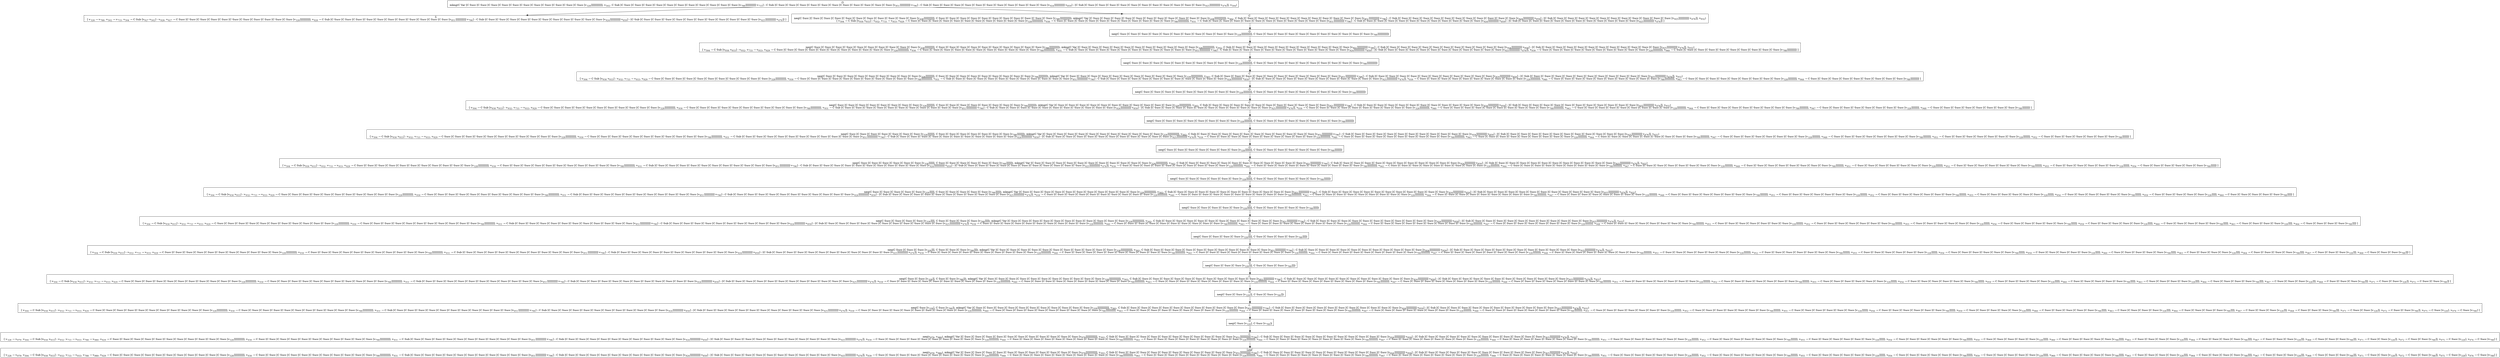 digraph {
    graph [rankdir=TB
          ,bgcolor=transparent];
    node [shape=box
         ,fillcolor=white
         ,style=filled];
    0 [label=<O <BR/> mkng(C Var [C Succ [C Succ [C Succ [C Succ [C Succ [C Succ [C Succ [C Succ [C Succ [C Succ [C Succ [v<SUB>328</SUB>]]]]]]]]]]]], v<SUB>502</SUB>, C Sub [C Succ [C Succ [C Succ [C Succ [C Succ [C Succ [C Succ [C Succ [C Succ [C Succ [C Succ [v<SUB>788</SUB>]]]]]]]]]]] v<SUB>733</SUB>] : C Sub [C Succ [C Succ [C Succ [C Succ [C Succ [C Succ [C Succ [C Succ [C Succ [C Succ [C Succ [v<SUB>851</SUB>]]]]]]]]]]] v<SUB>796</SUB>] : C Sub [C Succ [C Succ [C Succ [C Succ [C Succ [C Succ [C Succ [C Succ [C Succ [C Succ [C Succ [v<SUB>924</SUB>]]]]]]]]]]] v<SUB>859</SUB>] : [C Sub [C Succ [C Succ [C Succ [C Succ [C Succ [C Succ [C Succ [C Succ [C Succ [C Succ [C Succ [v<SUB>925</SUB>]]]]]]]]]]] v<SUB>476</SUB>]], v<SUB>504</SUB>)>];
    1 [label=<S <BR/>  [ v<SUB>328</SUB> &rarr; v<SUB>788</SUB>, v<SUB>502</SUB> &rarr; v<SUB>733</SUB>, v<SUB>504</SUB> &rarr; C Sub [v<SUB>927</SUB> v<SUB>502</SUB>] : v<SUB>928</SUB>, v<SUB>927</SUB> &rarr; C Succ [C Succ [C Succ [C Succ [C Succ [C Succ [C Succ [C Succ [C Succ [C Succ [C Succ [v<SUB>328</SUB>]]]]]]]]]]], v<SUB>928</SUB> &rarr; C Sub [C Succ [C Succ [C Succ [C Succ [C Succ [C Succ [C Succ [C Succ [C Succ [C Succ [C Succ [v<SUB>851</SUB>]]]]]]]]]]] v<SUB>796</SUB>] : C Sub [C Succ [C Succ [C Succ [C Succ [C Succ [C Succ [C Succ [C Succ [C Succ [C Succ [C Succ [v<SUB>924</SUB>]]]]]]]]]]] v<SUB>859</SUB>] : [C Sub [C Succ [C Succ [C Succ [C Succ [C Succ [C Succ [C Succ [C Succ [C Succ [C Succ [C Succ [v<SUB>925</SUB>]]]]]]]]]]] v<SUB>476</SUB>]] ] >];
    2 [label=<C <BR/> neq(C Succ [C Succ [C Succ [C Succ [C Succ [C Succ [C Succ [C Succ [C Succ [C Succ [C Succ [v<SUB>328</SUB>]]]]]]]]]]], C Succ [C Succ [C Succ [C Succ [C Succ [C Succ [C Succ [C Succ [C Succ [C Succ [C Succ [v<SUB>788</SUB>]]]]]]]]]]]), mkng(C Var [C Succ [C Succ [C Succ [C Succ [C Succ [C Succ [C Succ [C Succ [C Succ [C Succ [C Succ [v<SUB>328</SUB>]]]]]]]]]]]], v<SUB>502</SUB>, C Sub [C Succ [C Succ [C Succ [C Succ [C Succ [C Succ [C Succ [C Succ [C Succ [C Succ [C Succ [v<SUB>851</SUB>]]]]]]]]]]] v<SUB>796</SUB>] : C Sub [C Succ [C Succ [C Succ [C Succ [C Succ [C Succ [C Succ [C Succ [C Succ [C Succ [C Succ [v<SUB>924</SUB>]]]]]]]]]]] v<SUB>859</SUB>] : [C Sub [C Succ [C Succ [C Succ [C Succ [C Succ [C Succ [C Succ [C Succ [C Succ [C Succ [C Succ [v<SUB>925</SUB>]]]]]]]]]]] v<SUB>476</SUB>]], v<SUB>932</SUB>) <BR/>  [ v<SUB>504</SUB> &rarr; C Sub [v<SUB>930</SUB> v<SUB>933</SUB>] : v<SUB>932</SUB>, v<SUB>733</SUB> &rarr; v<SUB>933</SUB>, v<SUB>929</SUB> &rarr; C Succ [C Succ [C Succ [C Succ [C Succ [C Succ [C Succ [C Succ [C Succ [C Succ [C Succ [v<SUB>328</SUB>]]]]]]]]]]], v<SUB>930</SUB> &rarr; C Succ [C Succ [C Succ [C Succ [C Succ [C Succ [C Succ [C Succ [C Succ [C Succ [C Succ [v<SUB>788</SUB>]]]]]]]]]]], v<SUB>931</SUB> &rarr; C Sub [C Succ [C Succ [C Succ [C Succ [C Succ [C Succ [C Succ [C Succ [C Succ [C Succ [C Succ [v<SUB>851</SUB>]]]]]]]]]]] v<SUB>796</SUB>] : C Sub [C Succ [C Succ [C Succ [C Succ [C Succ [C Succ [C Succ [C Succ [C Succ [C Succ [C Succ [v<SUB>924</SUB>]]]]]]]]]]] v<SUB>859</SUB>] : [C Sub [C Succ [C Succ [C Succ [C Succ [C Succ [C Succ [C Succ [C Succ [C Succ [C Succ [C Succ [v<SUB>925</SUB>]]]]]]]]]]] v<SUB>476</SUB>]] ] >];
    3 [label=<O <BR/> neq(C Succ [C Succ [C Succ [C Succ [C Succ [C Succ [C Succ [C Succ [C Succ [C Succ [C Succ [v<SUB>328</SUB>]]]]]]]]]]], C Succ [C Succ [C Succ [C Succ [C Succ [C Succ [C Succ [C Succ [C Succ [C Succ [C Succ [v<SUB>788</SUB>]]]]]]]]]]])>];
    4 [label=<C <BR/> neq(C Succ [C Succ [C Succ [C Succ [C Succ [C Succ [C Succ [C Succ [C Succ [C Succ [v<SUB>328</SUB>]]]]]]]]]], C Succ [C Succ [C Succ [C Succ [C Succ [C Succ [C Succ [C Succ [C Succ [C Succ [v<SUB>788</SUB>]]]]]]]]]]), mkng(C Var [C Succ [C Succ [C Succ [C Succ [C Succ [C Succ [C Succ [C Succ [C Succ [C Succ [C Succ [v<SUB>328</SUB>]]]]]]]]]]]], v<SUB>502</SUB>, C Sub [C Succ [C Succ [C Succ [C Succ [C Succ [C Succ [C Succ [C Succ [C Succ [C Succ [C Succ [v<SUB>851</SUB>]]]]]]]]]]] v<SUB>796</SUB>] : C Sub [C Succ [C Succ [C Succ [C Succ [C Succ [C Succ [C Succ [C Succ [C Succ [C Succ [C Succ [v<SUB>924</SUB>]]]]]]]]]]] v<SUB>859</SUB>] : [C Sub [C Succ [C Succ [C Succ [C Succ [C Succ [C Succ [C Succ [C Succ [C Succ [C Succ [C Succ [v<SUB>925</SUB>]]]]]]]]]]] v<SUB>476</SUB>]], v<SUB>932</SUB>) <BR/>  [ v<SUB>504</SUB> &rarr; C Sub [v<SUB>930</SUB> v<SUB>933</SUB>] : v<SUB>932</SUB>, v<SUB>733</SUB> &rarr; v<SUB>933</SUB>, v<SUB>929</SUB> &rarr; C Succ [C Succ [C Succ [C Succ [C Succ [C Succ [C Succ [C Succ [C Succ [C Succ [C Succ [v<SUB>328</SUB>]]]]]]]]]]], v<SUB>930</SUB> &rarr; C Succ [C Succ [C Succ [C Succ [C Succ [C Succ [C Succ [C Succ [C Succ [C Succ [C Succ [v<SUB>788</SUB>]]]]]]]]]]], v<SUB>931</SUB> &rarr; C Sub [C Succ [C Succ [C Succ [C Succ [C Succ [C Succ [C Succ [C Succ [C Succ [C Succ [C Succ [v<SUB>851</SUB>]]]]]]]]]]] v<SUB>796</SUB>] : C Sub [C Succ [C Succ [C Succ [C Succ [C Succ [C Succ [C Succ [C Succ [C Succ [C Succ [C Succ [v<SUB>924</SUB>]]]]]]]]]]] v<SUB>859</SUB>] : [C Sub [C Succ [C Succ [C Succ [C Succ [C Succ [C Succ [C Succ [C Succ [C Succ [C Succ [C Succ [v<SUB>925</SUB>]]]]]]]]]]] v<SUB>476</SUB>]], v<SUB>939</SUB> &rarr; C Succ [C Succ [C Succ [C Succ [C Succ [C Succ [C Succ [C Succ [C Succ [C Succ [v<SUB>328</SUB>]]]]]]]]]], v<SUB>940</SUB> &rarr; C Succ [C Succ [C Succ [C Succ [C Succ [C Succ [C Succ [C Succ [C Succ [C Succ [v<SUB>788</SUB>]]]]]]]]]] ] >];
    5 [label=<O <BR/> neq(C Succ [C Succ [C Succ [C Succ [C Succ [C Succ [C Succ [C Succ [C Succ [C Succ [v<SUB>328</SUB>]]]]]]]]]], C Succ [C Succ [C Succ [C Succ [C Succ [C Succ [C Succ [C Succ [C Succ [C Succ [v<SUB>788</SUB>]]]]]]]]]])>];
    6 [label=<C <BR/> neq(C Succ [C Succ [C Succ [C Succ [C Succ [C Succ [C Succ [C Succ [C Succ [v<SUB>328</SUB>]]]]]]]]], C Succ [C Succ [C Succ [C Succ [C Succ [C Succ [C Succ [C Succ [C Succ [v<SUB>788</SUB>]]]]]]]]]), mkng(C Var [C Succ [C Succ [C Succ [C Succ [C Succ [C Succ [C Succ [C Succ [C Succ [C Succ [C Succ [v<SUB>328</SUB>]]]]]]]]]]]], v<SUB>502</SUB>, C Sub [C Succ [C Succ [C Succ [C Succ [C Succ [C Succ [C Succ [C Succ [C Succ [C Succ [C Succ [v<SUB>851</SUB>]]]]]]]]]]] v<SUB>796</SUB>] : C Sub [C Succ [C Succ [C Succ [C Succ [C Succ [C Succ [C Succ [C Succ [C Succ [C Succ [C Succ [v<SUB>924</SUB>]]]]]]]]]]] v<SUB>859</SUB>] : [C Sub [C Succ [C Succ [C Succ [C Succ [C Succ [C Succ [C Succ [C Succ [C Succ [C Succ [C Succ [v<SUB>925</SUB>]]]]]]]]]]] v<SUB>476</SUB>]], v<SUB>932</SUB>) <BR/>  [ v<SUB>504</SUB> &rarr; C Sub [v<SUB>930</SUB> v<SUB>933</SUB>] : v<SUB>932</SUB>, v<SUB>733</SUB> &rarr; v<SUB>933</SUB>, v<SUB>929</SUB> &rarr; C Succ [C Succ [C Succ [C Succ [C Succ [C Succ [C Succ [C Succ [C Succ [C Succ [C Succ [v<SUB>328</SUB>]]]]]]]]]]], v<SUB>930</SUB> &rarr; C Succ [C Succ [C Succ [C Succ [C Succ [C Succ [C Succ [C Succ [C Succ [C Succ [C Succ [v<SUB>788</SUB>]]]]]]]]]]], v<SUB>931</SUB> &rarr; C Sub [C Succ [C Succ [C Succ [C Succ [C Succ [C Succ [C Succ [C Succ [C Succ [C Succ [C Succ [v<SUB>851</SUB>]]]]]]]]]]] v<SUB>796</SUB>] : C Sub [C Succ [C Succ [C Succ [C Succ [C Succ [C Succ [C Succ [C Succ [C Succ [C Succ [C Succ [v<SUB>924</SUB>]]]]]]]]]]] v<SUB>859</SUB>] : [C Sub [C Succ [C Succ [C Succ [C Succ [C Succ [C Succ [C Succ [C Succ [C Succ [C Succ [C Succ [v<SUB>925</SUB>]]]]]]]]]]] v<SUB>476</SUB>]], v<SUB>939</SUB> &rarr; C Succ [C Succ [C Succ [C Succ [C Succ [C Succ [C Succ [C Succ [C Succ [C Succ [v<SUB>328</SUB>]]]]]]]]]], v<SUB>940</SUB> &rarr; C Succ [C Succ [C Succ [C Succ [C Succ [C Succ [C Succ [C Succ [C Succ [C Succ [v<SUB>788</SUB>]]]]]]]]]], v<SUB>943</SUB> &rarr; C Succ [C Succ [C Succ [C Succ [C Succ [C Succ [C Succ [C Succ [C Succ [v<SUB>328</SUB>]]]]]]]]], v<SUB>944</SUB> &rarr; C Succ [C Succ [C Succ [C Succ [C Succ [C Succ [C Succ [C Succ [C Succ [v<SUB>788</SUB>]]]]]]]]] ] >];
    7 [label=<O <BR/> neq(C Succ [C Succ [C Succ [C Succ [C Succ [C Succ [C Succ [C Succ [C Succ [v<SUB>328</SUB>]]]]]]]]], C Succ [C Succ [C Succ [C Succ [C Succ [C Succ [C Succ [C Succ [C Succ [v<SUB>788</SUB>]]]]]]]]])>];
    8 [label=<C <BR/> neq(C Succ [C Succ [C Succ [C Succ [C Succ [C Succ [C Succ [C Succ [v<SUB>328</SUB>]]]]]]]], C Succ [C Succ [C Succ [C Succ [C Succ [C Succ [C Succ [C Succ [v<SUB>788</SUB>]]]]]]]]), mkng(C Var [C Succ [C Succ [C Succ [C Succ [C Succ [C Succ [C Succ [C Succ [C Succ [C Succ [C Succ [v<SUB>328</SUB>]]]]]]]]]]]], v<SUB>502</SUB>, C Sub [C Succ [C Succ [C Succ [C Succ [C Succ [C Succ [C Succ [C Succ [C Succ [C Succ [C Succ [v<SUB>851</SUB>]]]]]]]]]]] v<SUB>796</SUB>] : C Sub [C Succ [C Succ [C Succ [C Succ [C Succ [C Succ [C Succ [C Succ [C Succ [C Succ [C Succ [v<SUB>924</SUB>]]]]]]]]]]] v<SUB>859</SUB>] : [C Sub [C Succ [C Succ [C Succ [C Succ [C Succ [C Succ [C Succ [C Succ [C Succ [C Succ [C Succ [v<SUB>925</SUB>]]]]]]]]]]] v<SUB>476</SUB>]], v<SUB>932</SUB>) <BR/>  [ v<SUB>504</SUB> &rarr; C Sub [v<SUB>930</SUB> v<SUB>933</SUB>] : v<SUB>932</SUB>, v<SUB>733</SUB> &rarr; v<SUB>933</SUB>, v<SUB>929</SUB> &rarr; C Succ [C Succ [C Succ [C Succ [C Succ [C Succ [C Succ [C Succ [C Succ [C Succ [C Succ [v<SUB>328</SUB>]]]]]]]]]]], v<SUB>930</SUB> &rarr; C Succ [C Succ [C Succ [C Succ [C Succ [C Succ [C Succ [C Succ [C Succ [C Succ [C Succ [v<SUB>788</SUB>]]]]]]]]]]], v<SUB>931</SUB> &rarr; C Sub [C Succ [C Succ [C Succ [C Succ [C Succ [C Succ [C Succ [C Succ [C Succ [C Succ [C Succ [v<SUB>851</SUB>]]]]]]]]]]] v<SUB>796</SUB>] : C Sub [C Succ [C Succ [C Succ [C Succ [C Succ [C Succ [C Succ [C Succ [C Succ [C Succ [C Succ [v<SUB>924</SUB>]]]]]]]]]]] v<SUB>859</SUB>] : [C Sub [C Succ [C Succ [C Succ [C Succ [C Succ [C Succ [C Succ [C Succ [C Succ [C Succ [C Succ [v<SUB>925</SUB>]]]]]]]]]]] v<SUB>476</SUB>]], v<SUB>939</SUB> &rarr; C Succ [C Succ [C Succ [C Succ [C Succ [C Succ [C Succ [C Succ [C Succ [C Succ [v<SUB>328</SUB>]]]]]]]]]], v<SUB>940</SUB> &rarr; C Succ [C Succ [C Succ [C Succ [C Succ [C Succ [C Succ [C Succ [C Succ [C Succ [v<SUB>788</SUB>]]]]]]]]]], v<SUB>943</SUB> &rarr; C Succ [C Succ [C Succ [C Succ [C Succ [C Succ [C Succ [C Succ [C Succ [v<SUB>328</SUB>]]]]]]]]], v<SUB>944</SUB> &rarr; C Succ [C Succ [C Succ [C Succ [C Succ [C Succ [C Succ [C Succ [C Succ [v<SUB>788</SUB>]]]]]]]]], v<SUB>947</SUB> &rarr; C Succ [C Succ [C Succ [C Succ [C Succ [C Succ [C Succ [C Succ [v<SUB>328</SUB>]]]]]]]], v<SUB>948</SUB> &rarr; C Succ [C Succ [C Succ [C Succ [C Succ [C Succ [C Succ [C Succ [v<SUB>788</SUB>]]]]]]]] ] >];
    9 [label=<O <BR/> neq(C Succ [C Succ [C Succ [C Succ [C Succ [C Succ [C Succ [C Succ [v<SUB>328</SUB>]]]]]]]], C Succ [C Succ [C Succ [C Succ [C Succ [C Succ [C Succ [C Succ [v<SUB>788</SUB>]]]]]]]])>];
    10 [label=<C <BR/> neq(C Succ [C Succ [C Succ [C Succ [C Succ [C Succ [C Succ [v<SUB>328</SUB>]]]]]]], C Succ [C Succ [C Succ [C Succ [C Succ [C Succ [C Succ [v<SUB>788</SUB>]]]]]]]), mkng(C Var [C Succ [C Succ [C Succ [C Succ [C Succ [C Succ [C Succ [C Succ [C Succ [C Succ [C Succ [v<SUB>328</SUB>]]]]]]]]]]]], v<SUB>502</SUB>, C Sub [C Succ [C Succ [C Succ [C Succ [C Succ [C Succ [C Succ [C Succ [C Succ [C Succ [C Succ [v<SUB>851</SUB>]]]]]]]]]]] v<SUB>796</SUB>] : C Sub [C Succ [C Succ [C Succ [C Succ [C Succ [C Succ [C Succ [C Succ [C Succ [C Succ [C Succ [v<SUB>924</SUB>]]]]]]]]]]] v<SUB>859</SUB>] : [C Sub [C Succ [C Succ [C Succ [C Succ [C Succ [C Succ [C Succ [C Succ [C Succ [C Succ [C Succ [v<SUB>925</SUB>]]]]]]]]]]] v<SUB>476</SUB>]], v<SUB>932</SUB>) <BR/>  [ v<SUB>504</SUB> &rarr; C Sub [v<SUB>930</SUB> v<SUB>933</SUB>] : v<SUB>932</SUB>, v<SUB>733</SUB> &rarr; v<SUB>933</SUB>, v<SUB>929</SUB> &rarr; C Succ [C Succ [C Succ [C Succ [C Succ [C Succ [C Succ [C Succ [C Succ [C Succ [C Succ [v<SUB>328</SUB>]]]]]]]]]]], v<SUB>930</SUB> &rarr; C Succ [C Succ [C Succ [C Succ [C Succ [C Succ [C Succ [C Succ [C Succ [C Succ [C Succ [v<SUB>788</SUB>]]]]]]]]]]], v<SUB>931</SUB> &rarr; C Sub [C Succ [C Succ [C Succ [C Succ [C Succ [C Succ [C Succ [C Succ [C Succ [C Succ [C Succ [v<SUB>851</SUB>]]]]]]]]]]] v<SUB>796</SUB>] : C Sub [C Succ [C Succ [C Succ [C Succ [C Succ [C Succ [C Succ [C Succ [C Succ [C Succ [C Succ [v<SUB>924</SUB>]]]]]]]]]]] v<SUB>859</SUB>] : [C Sub [C Succ [C Succ [C Succ [C Succ [C Succ [C Succ [C Succ [C Succ [C Succ [C Succ [C Succ [v<SUB>925</SUB>]]]]]]]]]]] v<SUB>476</SUB>]], v<SUB>939</SUB> &rarr; C Succ [C Succ [C Succ [C Succ [C Succ [C Succ [C Succ [C Succ [C Succ [C Succ [v<SUB>328</SUB>]]]]]]]]]], v<SUB>940</SUB> &rarr; C Succ [C Succ [C Succ [C Succ [C Succ [C Succ [C Succ [C Succ [C Succ [C Succ [v<SUB>788</SUB>]]]]]]]]]], v<SUB>943</SUB> &rarr; C Succ [C Succ [C Succ [C Succ [C Succ [C Succ [C Succ [C Succ [C Succ [v<SUB>328</SUB>]]]]]]]]], v<SUB>944</SUB> &rarr; C Succ [C Succ [C Succ [C Succ [C Succ [C Succ [C Succ [C Succ [C Succ [v<SUB>788</SUB>]]]]]]]]], v<SUB>947</SUB> &rarr; C Succ [C Succ [C Succ [C Succ [C Succ [C Succ [C Succ [C Succ [v<SUB>328</SUB>]]]]]]]], v<SUB>948</SUB> &rarr; C Succ [C Succ [C Succ [C Succ [C Succ [C Succ [C Succ [C Succ [v<SUB>788</SUB>]]]]]]]], v<SUB>951</SUB> &rarr; C Succ [C Succ [C Succ [C Succ [C Succ [C Succ [C Succ [v<SUB>328</SUB>]]]]]]], v<SUB>952</SUB> &rarr; C Succ [C Succ [C Succ [C Succ [C Succ [C Succ [C Succ [v<SUB>788</SUB>]]]]]]] ] >];
    11 [label=<O <BR/> neq(C Succ [C Succ [C Succ [C Succ [C Succ [C Succ [C Succ [v<SUB>328</SUB>]]]]]]], C Succ [C Succ [C Succ [C Succ [C Succ [C Succ [C Succ [v<SUB>788</SUB>]]]]]]])>];
    12 [label=<C <BR/> neq(C Succ [C Succ [C Succ [C Succ [C Succ [C Succ [v<SUB>328</SUB>]]]]]], C Succ [C Succ [C Succ [C Succ [C Succ [C Succ [v<SUB>788</SUB>]]]]]]), mkng(C Var [C Succ [C Succ [C Succ [C Succ [C Succ [C Succ [C Succ [C Succ [C Succ [C Succ [C Succ [v<SUB>328</SUB>]]]]]]]]]]]], v<SUB>502</SUB>, C Sub [C Succ [C Succ [C Succ [C Succ [C Succ [C Succ [C Succ [C Succ [C Succ [C Succ [C Succ [v<SUB>851</SUB>]]]]]]]]]]] v<SUB>796</SUB>] : C Sub [C Succ [C Succ [C Succ [C Succ [C Succ [C Succ [C Succ [C Succ [C Succ [C Succ [C Succ [v<SUB>924</SUB>]]]]]]]]]]] v<SUB>859</SUB>] : [C Sub [C Succ [C Succ [C Succ [C Succ [C Succ [C Succ [C Succ [C Succ [C Succ [C Succ [C Succ [v<SUB>925</SUB>]]]]]]]]]]] v<SUB>476</SUB>]], v<SUB>932</SUB>) <BR/>  [ v<SUB>504</SUB> &rarr; C Sub [v<SUB>930</SUB> v<SUB>933</SUB>] : v<SUB>932</SUB>, v<SUB>733</SUB> &rarr; v<SUB>933</SUB>, v<SUB>929</SUB> &rarr; C Succ [C Succ [C Succ [C Succ [C Succ [C Succ [C Succ [C Succ [C Succ [C Succ [C Succ [v<SUB>328</SUB>]]]]]]]]]]], v<SUB>930</SUB> &rarr; C Succ [C Succ [C Succ [C Succ [C Succ [C Succ [C Succ [C Succ [C Succ [C Succ [C Succ [v<SUB>788</SUB>]]]]]]]]]]], v<SUB>931</SUB> &rarr; C Sub [C Succ [C Succ [C Succ [C Succ [C Succ [C Succ [C Succ [C Succ [C Succ [C Succ [C Succ [v<SUB>851</SUB>]]]]]]]]]]] v<SUB>796</SUB>] : C Sub [C Succ [C Succ [C Succ [C Succ [C Succ [C Succ [C Succ [C Succ [C Succ [C Succ [C Succ [v<SUB>924</SUB>]]]]]]]]]]] v<SUB>859</SUB>] : [C Sub [C Succ [C Succ [C Succ [C Succ [C Succ [C Succ [C Succ [C Succ [C Succ [C Succ [C Succ [v<SUB>925</SUB>]]]]]]]]]]] v<SUB>476</SUB>]], v<SUB>939</SUB> &rarr; C Succ [C Succ [C Succ [C Succ [C Succ [C Succ [C Succ [C Succ [C Succ [C Succ [v<SUB>328</SUB>]]]]]]]]]], v<SUB>940</SUB> &rarr; C Succ [C Succ [C Succ [C Succ [C Succ [C Succ [C Succ [C Succ [C Succ [C Succ [v<SUB>788</SUB>]]]]]]]]]], v<SUB>943</SUB> &rarr; C Succ [C Succ [C Succ [C Succ [C Succ [C Succ [C Succ [C Succ [C Succ [v<SUB>328</SUB>]]]]]]]]], v<SUB>944</SUB> &rarr; C Succ [C Succ [C Succ [C Succ [C Succ [C Succ [C Succ [C Succ [C Succ [v<SUB>788</SUB>]]]]]]]]], v<SUB>947</SUB> &rarr; C Succ [C Succ [C Succ [C Succ [C Succ [C Succ [C Succ [C Succ [v<SUB>328</SUB>]]]]]]]], v<SUB>948</SUB> &rarr; C Succ [C Succ [C Succ [C Succ [C Succ [C Succ [C Succ [C Succ [v<SUB>788</SUB>]]]]]]]], v<SUB>951</SUB> &rarr; C Succ [C Succ [C Succ [C Succ [C Succ [C Succ [C Succ [v<SUB>328</SUB>]]]]]]], v<SUB>952</SUB> &rarr; C Succ [C Succ [C Succ [C Succ [C Succ [C Succ [C Succ [v<SUB>788</SUB>]]]]]]], v<SUB>955</SUB> &rarr; C Succ [C Succ [C Succ [C Succ [C Succ [C Succ [v<SUB>328</SUB>]]]]]], v<SUB>956</SUB> &rarr; C Succ [C Succ [C Succ [C Succ [C Succ [C Succ [v<SUB>788</SUB>]]]]]] ] >];
    13 [label=<O <BR/> neq(C Succ [C Succ [C Succ [C Succ [C Succ [C Succ [v<SUB>328</SUB>]]]]]], C Succ [C Succ [C Succ [C Succ [C Succ [C Succ [v<SUB>788</SUB>]]]]]])>];
    14 [label=<C <BR/> neq(C Succ [C Succ [C Succ [C Succ [C Succ [v<SUB>328</SUB>]]]]], C Succ [C Succ [C Succ [C Succ [C Succ [v<SUB>788</SUB>]]]]]), mkng(C Var [C Succ [C Succ [C Succ [C Succ [C Succ [C Succ [C Succ [C Succ [C Succ [C Succ [C Succ [v<SUB>328</SUB>]]]]]]]]]]]], v<SUB>502</SUB>, C Sub [C Succ [C Succ [C Succ [C Succ [C Succ [C Succ [C Succ [C Succ [C Succ [C Succ [C Succ [v<SUB>851</SUB>]]]]]]]]]]] v<SUB>796</SUB>] : C Sub [C Succ [C Succ [C Succ [C Succ [C Succ [C Succ [C Succ [C Succ [C Succ [C Succ [C Succ [v<SUB>924</SUB>]]]]]]]]]]] v<SUB>859</SUB>] : [C Sub [C Succ [C Succ [C Succ [C Succ [C Succ [C Succ [C Succ [C Succ [C Succ [C Succ [C Succ [v<SUB>925</SUB>]]]]]]]]]]] v<SUB>476</SUB>]], v<SUB>932</SUB>) <BR/>  [ v<SUB>504</SUB> &rarr; C Sub [v<SUB>930</SUB> v<SUB>933</SUB>] : v<SUB>932</SUB>, v<SUB>733</SUB> &rarr; v<SUB>933</SUB>, v<SUB>929</SUB> &rarr; C Succ [C Succ [C Succ [C Succ [C Succ [C Succ [C Succ [C Succ [C Succ [C Succ [C Succ [v<SUB>328</SUB>]]]]]]]]]]], v<SUB>930</SUB> &rarr; C Succ [C Succ [C Succ [C Succ [C Succ [C Succ [C Succ [C Succ [C Succ [C Succ [C Succ [v<SUB>788</SUB>]]]]]]]]]]], v<SUB>931</SUB> &rarr; C Sub [C Succ [C Succ [C Succ [C Succ [C Succ [C Succ [C Succ [C Succ [C Succ [C Succ [C Succ [v<SUB>851</SUB>]]]]]]]]]]] v<SUB>796</SUB>] : C Sub [C Succ [C Succ [C Succ [C Succ [C Succ [C Succ [C Succ [C Succ [C Succ [C Succ [C Succ [v<SUB>924</SUB>]]]]]]]]]]] v<SUB>859</SUB>] : [C Sub [C Succ [C Succ [C Succ [C Succ [C Succ [C Succ [C Succ [C Succ [C Succ [C Succ [C Succ [v<SUB>925</SUB>]]]]]]]]]]] v<SUB>476</SUB>]], v<SUB>939</SUB> &rarr; C Succ [C Succ [C Succ [C Succ [C Succ [C Succ [C Succ [C Succ [C Succ [C Succ [v<SUB>328</SUB>]]]]]]]]]], v<SUB>940</SUB> &rarr; C Succ [C Succ [C Succ [C Succ [C Succ [C Succ [C Succ [C Succ [C Succ [C Succ [v<SUB>788</SUB>]]]]]]]]]], v<SUB>943</SUB> &rarr; C Succ [C Succ [C Succ [C Succ [C Succ [C Succ [C Succ [C Succ [C Succ [v<SUB>328</SUB>]]]]]]]]], v<SUB>944</SUB> &rarr; C Succ [C Succ [C Succ [C Succ [C Succ [C Succ [C Succ [C Succ [C Succ [v<SUB>788</SUB>]]]]]]]]], v<SUB>947</SUB> &rarr; C Succ [C Succ [C Succ [C Succ [C Succ [C Succ [C Succ [C Succ [v<SUB>328</SUB>]]]]]]]], v<SUB>948</SUB> &rarr; C Succ [C Succ [C Succ [C Succ [C Succ [C Succ [C Succ [C Succ [v<SUB>788</SUB>]]]]]]]], v<SUB>951</SUB> &rarr; C Succ [C Succ [C Succ [C Succ [C Succ [C Succ [C Succ [v<SUB>328</SUB>]]]]]]], v<SUB>952</SUB> &rarr; C Succ [C Succ [C Succ [C Succ [C Succ [C Succ [C Succ [v<SUB>788</SUB>]]]]]]], v<SUB>955</SUB> &rarr; C Succ [C Succ [C Succ [C Succ [C Succ [C Succ [v<SUB>328</SUB>]]]]]], v<SUB>956</SUB> &rarr; C Succ [C Succ [C Succ [C Succ [C Succ [C Succ [v<SUB>788</SUB>]]]]]], v<SUB>959</SUB> &rarr; C Succ [C Succ [C Succ [C Succ [C Succ [v<SUB>328</SUB>]]]]], v<SUB>960</SUB> &rarr; C Succ [C Succ [C Succ [C Succ [C Succ [v<SUB>788</SUB>]]]]] ] >];
    15 [label=<O <BR/> neq(C Succ [C Succ [C Succ [C Succ [C Succ [v<SUB>328</SUB>]]]]], C Succ [C Succ [C Succ [C Succ [C Succ [v<SUB>788</SUB>]]]]])>];
    16 [label=<C <BR/> neq(C Succ [C Succ [C Succ [C Succ [v<SUB>328</SUB>]]]], C Succ [C Succ [C Succ [C Succ [v<SUB>788</SUB>]]]]), mkng(C Var [C Succ [C Succ [C Succ [C Succ [C Succ [C Succ [C Succ [C Succ [C Succ [C Succ [C Succ [v<SUB>328</SUB>]]]]]]]]]]]], v<SUB>502</SUB>, C Sub [C Succ [C Succ [C Succ [C Succ [C Succ [C Succ [C Succ [C Succ [C Succ [C Succ [C Succ [v<SUB>851</SUB>]]]]]]]]]]] v<SUB>796</SUB>] : C Sub [C Succ [C Succ [C Succ [C Succ [C Succ [C Succ [C Succ [C Succ [C Succ [C Succ [C Succ [v<SUB>924</SUB>]]]]]]]]]]] v<SUB>859</SUB>] : [C Sub [C Succ [C Succ [C Succ [C Succ [C Succ [C Succ [C Succ [C Succ [C Succ [C Succ [C Succ [v<SUB>925</SUB>]]]]]]]]]]] v<SUB>476</SUB>]], v<SUB>932</SUB>) <BR/>  [ v<SUB>504</SUB> &rarr; C Sub [v<SUB>930</SUB> v<SUB>933</SUB>] : v<SUB>932</SUB>, v<SUB>733</SUB> &rarr; v<SUB>933</SUB>, v<SUB>929</SUB> &rarr; C Succ [C Succ [C Succ [C Succ [C Succ [C Succ [C Succ [C Succ [C Succ [C Succ [C Succ [v<SUB>328</SUB>]]]]]]]]]]], v<SUB>930</SUB> &rarr; C Succ [C Succ [C Succ [C Succ [C Succ [C Succ [C Succ [C Succ [C Succ [C Succ [C Succ [v<SUB>788</SUB>]]]]]]]]]]], v<SUB>931</SUB> &rarr; C Sub [C Succ [C Succ [C Succ [C Succ [C Succ [C Succ [C Succ [C Succ [C Succ [C Succ [C Succ [v<SUB>851</SUB>]]]]]]]]]]] v<SUB>796</SUB>] : C Sub [C Succ [C Succ [C Succ [C Succ [C Succ [C Succ [C Succ [C Succ [C Succ [C Succ [C Succ [v<SUB>924</SUB>]]]]]]]]]]] v<SUB>859</SUB>] : [C Sub [C Succ [C Succ [C Succ [C Succ [C Succ [C Succ [C Succ [C Succ [C Succ [C Succ [C Succ [v<SUB>925</SUB>]]]]]]]]]]] v<SUB>476</SUB>]], v<SUB>939</SUB> &rarr; C Succ [C Succ [C Succ [C Succ [C Succ [C Succ [C Succ [C Succ [C Succ [C Succ [v<SUB>328</SUB>]]]]]]]]]], v<SUB>940</SUB> &rarr; C Succ [C Succ [C Succ [C Succ [C Succ [C Succ [C Succ [C Succ [C Succ [C Succ [v<SUB>788</SUB>]]]]]]]]]], v<SUB>943</SUB> &rarr; C Succ [C Succ [C Succ [C Succ [C Succ [C Succ [C Succ [C Succ [C Succ [v<SUB>328</SUB>]]]]]]]]], v<SUB>944</SUB> &rarr; C Succ [C Succ [C Succ [C Succ [C Succ [C Succ [C Succ [C Succ [C Succ [v<SUB>788</SUB>]]]]]]]]], v<SUB>947</SUB> &rarr; C Succ [C Succ [C Succ [C Succ [C Succ [C Succ [C Succ [C Succ [v<SUB>328</SUB>]]]]]]]], v<SUB>948</SUB> &rarr; C Succ [C Succ [C Succ [C Succ [C Succ [C Succ [C Succ [C Succ [v<SUB>788</SUB>]]]]]]]], v<SUB>951</SUB> &rarr; C Succ [C Succ [C Succ [C Succ [C Succ [C Succ [C Succ [v<SUB>328</SUB>]]]]]]], v<SUB>952</SUB> &rarr; C Succ [C Succ [C Succ [C Succ [C Succ [C Succ [C Succ [v<SUB>788</SUB>]]]]]]], v<SUB>955</SUB> &rarr; C Succ [C Succ [C Succ [C Succ [C Succ [C Succ [v<SUB>328</SUB>]]]]]], v<SUB>956</SUB> &rarr; C Succ [C Succ [C Succ [C Succ [C Succ [C Succ [v<SUB>788</SUB>]]]]]], v<SUB>959</SUB> &rarr; C Succ [C Succ [C Succ [C Succ [C Succ [v<SUB>328</SUB>]]]]], v<SUB>960</SUB> &rarr; C Succ [C Succ [C Succ [C Succ [C Succ [v<SUB>788</SUB>]]]]], v<SUB>963</SUB> &rarr; C Succ [C Succ [C Succ [C Succ [v<SUB>328</SUB>]]]], v<SUB>964</SUB> &rarr; C Succ [C Succ [C Succ [C Succ [v<SUB>788</SUB>]]]] ] >];
    17 [label=<O <BR/> neq(C Succ [C Succ [C Succ [C Succ [v<SUB>328</SUB>]]]], C Succ [C Succ [C Succ [C Succ [v<SUB>788</SUB>]]]])>];
    18 [label=<C <BR/> neq(C Succ [C Succ [C Succ [v<SUB>328</SUB>]]], C Succ [C Succ [C Succ [v<SUB>788</SUB>]]]), mkng(C Var [C Succ [C Succ [C Succ [C Succ [C Succ [C Succ [C Succ [C Succ [C Succ [C Succ [C Succ [v<SUB>328</SUB>]]]]]]]]]]]], v<SUB>502</SUB>, C Sub [C Succ [C Succ [C Succ [C Succ [C Succ [C Succ [C Succ [C Succ [C Succ [C Succ [C Succ [v<SUB>851</SUB>]]]]]]]]]]] v<SUB>796</SUB>] : C Sub [C Succ [C Succ [C Succ [C Succ [C Succ [C Succ [C Succ [C Succ [C Succ [C Succ [C Succ [v<SUB>924</SUB>]]]]]]]]]]] v<SUB>859</SUB>] : [C Sub [C Succ [C Succ [C Succ [C Succ [C Succ [C Succ [C Succ [C Succ [C Succ [C Succ [C Succ [v<SUB>925</SUB>]]]]]]]]]]] v<SUB>476</SUB>]], v<SUB>932</SUB>) <BR/>  [ v<SUB>504</SUB> &rarr; C Sub [v<SUB>930</SUB> v<SUB>933</SUB>] : v<SUB>932</SUB>, v<SUB>733</SUB> &rarr; v<SUB>933</SUB>, v<SUB>929</SUB> &rarr; C Succ [C Succ [C Succ [C Succ [C Succ [C Succ [C Succ [C Succ [C Succ [C Succ [C Succ [v<SUB>328</SUB>]]]]]]]]]]], v<SUB>930</SUB> &rarr; C Succ [C Succ [C Succ [C Succ [C Succ [C Succ [C Succ [C Succ [C Succ [C Succ [C Succ [v<SUB>788</SUB>]]]]]]]]]]], v<SUB>931</SUB> &rarr; C Sub [C Succ [C Succ [C Succ [C Succ [C Succ [C Succ [C Succ [C Succ [C Succ [C Succ [C Succ [v<SUB>851</SUB>]]]]]]]]]]] v<SUB>796</SUB>] : C Sub [C Succ [C Succ [C Succ [C Succ [C Succ [C Succ [C Succ [C Succ [C Succ [C Succ [C Succ [v<SUB>924</SUB>]]]]]]]]]]] v<SUB>859</SUB>] : [C Sub [C Succ [C Succ [C Succ [C Succ [C Succ [C Succ [C Succ [C Succ [C Succ [C Succ [C Succ [v<SUB>925</SUB>]]]]]]]]]]] v<SUB>476</SUB>]], v<SUB>939</SUB> &rarr; C Succ [C Succ [C Succ [C Succ [C Succ [C Succ [C Succ [C Succ [C Succ [C Succ [v<SUB>328</SUB>]]]]]]]]]], v<SUB>940</SUB> &rarr; C Succ [C Succ [C Succ [C Succ [C Succ [C Succ [C Succ [C Succ [C Succ [C Succ [v<SUB>788</SUB>]]]]]]]]]], v<SUB>943</SUB> &rarr; C Succ [C Succ [C Succ [C Succ [C Succ [C Succ [C Succ [C Succ [C Succ [v<SUB>328</SUB>]]]]]]]]], v<SUB>944</SUB> &rarr; C Succ [C Succ [C Succ [C Succ [C Succ [C Succ [C Succ [C Succ [C Succ [v<SUB>788</SUB>]]]]]]]]], v<SUB>947</SUB> &rarr; C Succ [C Succ [C Succ [C Succ [C Succ [C Succ [C Succ [C Succ [v<SUB>328</SUB>]]]]]]]], v<SUB>948</SUB> &rarr; C Succ [C Succ [C Succ [C Succ [C Succ [C Succ [C Succ [C Succ [v<SUB>788</SUB>]]]]]]]], v<SUB>951</SUB> &rarr; C Succ [C Succ [C Succ [C Succ [C Succ [C Succ [C Succ [v<SUB>328</SUB>]]]]]]], v<SUB>952</SUB> &rarr; C Succ [C Succ [C Succ [C Succ [C Succ [C Succ [C Succ [v<SUB>788</SUB>]]]]]]], v<SUB>955</SUB> &rarr; C Succ [C Succ [C Succ [C Succ [C Succ [C Succ [v<SUB>328</SUB>]]]]]], v<SUB>956</SUB> &rarr; C Succ [C Succ [C Succ [C Succ [C Succ [C Succ [v<SUB>788</SUB>]]]]]], v<SUB>959</SUB> &rarr; C Succ [C Succ [C Succ [C Succ [C Succ [v<SUB>328</SUB>]]]]], v<SUB>960</SUB> &rarr; C Succ [C Succ [C Succ [C Succ [C Succ [v<SUB>788</SUB>]]]]], v<SUB>963</SUB> &rarr; C Succ [C Succ [C Succ [C Succ [v<SUB>328</SUB>]]]], v<SUB>964</SUB> &rarr; C Succ [C Succ [C Succ [C Succ [v<SUB>788</SUB>]]]], v<SUB>967</SUB> &rarr; C Succ [C Succ [C Succ [v<SUB>328</SUB>]]], v<SUB>968</SUB> &rarr; C Succ [C Succ [C Succ [v<SUB>788</SUB>]]] ] >];
    19 [label=<O <BR/> neq(C Succ [C Succ [C Succ [v<SUB>328</SUB>]]], C Succ [C Succ [C Succ [v<SUB>788</SUB>]]])>];
    20 [label=<C <BR/> neq(C Succ [C Succ [v<SUB>328</SUB>]], C Succ [C Succ [v<SUB>788</SUB>]]), mkng(C Var [C Succ [C Succ [C Succ [C Succ [C Succ [C Succ [C Succ [C Succ [C Succ [C Succ [C Succ [v<SUB>328</SUB>]]]]]]]]]]]], v<SUB>502</SUB>, C Sub [C Succ [C Succ [C Succ [C Succ [C Succ [C Succ [C Succ [C Succ [C Succ [C Succ [C Succ [v<SUB>851</SUB>]]]]]]]]]]] v<SUB>796</SUB>] : C Sub [C Succ [C Succ [C Succ [C Succ [C Succ [C Succ [C Succ [C Succ [C Succ [C Succ [C Succ [v<SUB>924</SUB>]]]]]]]]]]] v<SUB>859</SUB>] : [C Sub [C Succ [C Succ [C Succ [C Succ [C Succ [C Succ [C Succ [C Succ [C Succ [C Succ [C Succ [v<SUB>925</SUB>]]]]]]]]]]] v<SUB>476</SUB>]], v<SUB>932</SUB>) <BR/>  [ v<SUB>504</SUB> &rarr; C Sub [v<SUB>930</SUB> v<SUB>933</SUB>] : v<SUB>932</SUB>, v<SUB>733</SUB> &rarr; v<SUB>933</SUB>, v<SUB>929</SUB> &rarr; C Succ [C Succ [C Succ [C Succ [C Succ [C Succ [C Succ [C Succ [C Succ [C Succ [C Succ [v<SUB>328</SUB>]]]]]]]]]]], v<SUB>930</SUB> &rarr; C Succ [C Succ [C Succ [C Succ [C Succ [C Succ [C Succ [C Succ [C Succ [C Succ [C Succ [v<SUB>788</SUB>]]]]]]]]]]], v<SUB>931</SUB> &rarr; C Sub [C Succ [C Succ [C Succ [C Succ [C Succ [C Succ [C Succ [C Succ [C Succ [C Succ [C Succ [v<SUB>851</SUB>]]]]]]]]]]] v<SUB>796</SUB>] : C Sub [C Succ [C Succ [C Succ [C Succ [C Succ [C Succ [C Succ [C Succ [C Succ [C Succ [C Succ [v<SUB>924</SUB>]]]]]]]]]]] v<SUB>859</SUB>] : [C Sub [C Succ [C Succ [C Succ [C Succ [C Succ [C Succ [C Succ [C Succ [C Succ [C Succ [C Succ [v<SUB>925</SUB>]]]]]]]]]]] v<SUB>476</SUB>]], v<SUB>939</SUB> &rarr; C Succ [C Succ [C Succ [C Succ [C Succ [C Succ [C Succ [C Succ [C Succ [C Succ [v<SUB>328</SUB>]]]]]]]]]], v<SUB>940</SUB> &rarr; C Succ [C Succ [C Succ [C Succ [C Succ [C Succ [C Succ [C Succ [C Succ [C Succ [v<SUB>788</SUB>]]]]]]]]]], v<SUB>943</SUB> &rarr; C Succ [C Succ [C Succ [C Succ [C Succ [C Succ [C Succ [C Succ [C Succ [v<SUB>328</SUB>]]]]]]]]], v<SUB>944</SUB> &rarr; C Succ [C Succ [C Succ [C Succ [C Succ [C Succ [C Succ [C Succ [C Succ [v<SUB>788</SUB>]]]]]]]]], v<SUB>947</SUB> &rarr; C Succ [C Succ [C Succ [C Succ [C Succ [C Succ [C Succ [C Succ [v<SUB>328</SUB>]]]]]]]], v<SUB>948</SUB> &rarr; C Succ [C Succ [C Succ [C Succ [C Succ [C Succ [C Succ [C Succ [v<SUB>788</SUB>]]]]]]]], v<SUB>951</SUB> &rarr; C Succ [C Succ [C Succ [C Succ [C Succ [C Succ [C Succ [v<SUB>328</SUB>]]]]]]], v<SUB>952</SUB> &rarr; C Succ [C Succ [C Succ [C Succ [C Succ [C Succ [C Succ [v<SUB>788</SUB>]]]]]]], v<SUB>955</SUB> &rarr; C Succ [C Succ [C Succ [C Succ [C Succ [C Succ [v<SUB>328</SUB>]]]]]], v<SUB>956</SUB> &rarr; C Succ [C Succ [C Succ [C Succ [C Succ [C Succ [v<SUB>788</SUB>]]]]]], v<SUB>959</SUB> &rarr; C Succ [C Succ [C Succ [C Succ [C Succ [v<SUB>328</SUB>]]]]], v<SUB>960</SUB> &rarr; C Succ [C Succ [C Succ [C Succ [C Succ [v<SUB>788</SUB>]]]]], v<SUB>963</SUB> &rarr; C Succ [C Succ [C Succ [C Succ [v<SUB>328</SUB>]]]], v<SUB>964</SUB> &rarr; C Succ [C Succ [C Succ [C Succ [v<SUB>788</SUB>]]]], v<SUB>967</SUB> &rarr; C Succ [C Succ [C Succ [v<SUB>328</SUB>]]], v<SUB>968</SUB> &rarr; C Succ [C Succ [C Succ [v<SUB>788</SUB>]]], v<SUB>971</SUB> &rarr; C Succ [C Succ [v<SUB>328</SUB>]], v<SUB>972</SUB> &rarr; C Succ [C Succ [v<SUB>788</SUB>]] ] >];
    21 [label=<O <BR/> neq(C Succ [C Succ [v<SUB>328</SUB>]], C Succ [C Succ [v<SUB>788</SUB>]])>];
    22 [label=<C <BR/> neq(C Succ [v<SUB>328</SUB>], C Succ [v<SUB>788</SUB>]), mkng(C Var [C Succ [C Succ [C Succ [C Succ [C Succ [C Succ [C Succ [C Succ [C Succ [C Succ [C Succ [v<SUB>328</SUB>]]]]]]]]]]]], v<SUB>502</SUB>, C Sub [C Succ [C Succ [C Succ [C Succ [C Succ [C Succ [C Succ [C Succ [C Succ [C Succ [C Succ [v<SUB>851</SUB>]]]]]]]]]]] v<SUB>796</SUB>] : C Sub [C Succ [C Succ [C Succ [C Succ [C Succ [C Succ [C Succ [C Succ [C Succ [C Succ [C Succ [v<SUB>924</SUB>]]]]]]]]]]] v<SUB>859</SUB>] : [C Sub [C Succ [C Succ [C Succ [C Succ [C Succ [C Succ [C Succ [C Succ [C Succ [C Succ [C Succ [v<SUB>925</SUB>]]]]]]]]]]] v<SUB>476</SUB>]], v<SUB>932</SUB>) <BR/>  [ v<SUB>504</SUB> &rarr; C Sub [v<SUB>930</SUB> v<SUB>933</SUB>] : v<SUB>932</SUB>, v<SUB>733</SUB> &rarr; v<SUB>933</SUB>, v<SUB>929</SUB> &rarr; C Succ [C Succ [C Succ [C Succ [C Succ [C Succ [C Succ [C Succ [C Succ [C Succ [C Succ [v<SUB>328</SUB>]]]]]]]]]]], v<SUB>930</SUB> &rarr; C Succ [C Succ [C Succ [C Succ [C Succ [C Succ [C Succ [C Succ [C Succ [C Succ [C Succ [v<SUB>788</SUB>]]]]]]]]]]], v<SUB>931</SUB> &rarr; C Sub [C Succ [C Succ [C Succ [C Succ [C Succ [C Succ [C Succ [C Succ [C Succ [C Succ [C Succ [v<SUB>851</SUB>]]]]]]]]]]] v<SUB>796</SUB>] : C Sub [C Succ [C Succ [C Succ [C Succ [C Succ [C Succ [C Succ [C Succ [C Succ [C Succ [C Succ [v<SUB>924</SUB>]]]]]]]]]]] v<SUB>859</SUB>] : [C Sub [C Succ [C Succ [C Succ [C Succ [C Succ [C Succ [C Succ [C Succ [C Succ [C Succ [C Succ [v<SUB>925</SUB>]]]]]]]]]]] v<SUB>476</SUB>]], v<SUB>939</SUB> &rarr; C Succ [C Succ [C Succ [C Succ [C Succ [C Succ [C Succ [C Succ [C Succ [C Succ [v<SUB>328</SUB>]]]]]]]]]], v<SUB>940</SUB> &rarr; C Succ [C Succ [C Succ [C Succ [C Succ [C Succ [C Succ [C Succ [C Succ [C Succ [v<SUB>788</SUB>]]]]]]]]]], v<SUB>943</SUB> &rarr; C Succ [C Succ [C Succ [C Succ [C Succ [C Succ [C Succ [C Succ [C Succ [v<SUB>328</SUB>]]]]]]]]], v<SUB>944</SUB> &rarr; C Succ [C Succ [C Succ [C Succ [C Succ [C Succ [C Succ [C Succ [C Succ [v<SUB>788</SUB>]]]]]]]]], v<SUB>947</SUB> &rarr; C Succ [C Succ [C Succ [C Succ [C Succ [C Succ [C Succ [C Succ [v<SUB>328</SUB>]]]]]]]], v<SUB>948</SUB> &rarr; C Succ [C Succ [C Succ [C Succ [C Succ [C Succ [C Succ [C Succ [v<SUB>788</SUB>]]]]]]]], v<SUB>951</SUB> &rarr; C Succ [C Succ [C Succ [C Succ [C Succ [C Succ [C Succ [v<SUB>328</SUB>]]]]]]], v<SUB>952</SUB> &rarr; C Succ [C Succ [C Succ [C Succ [C Succ [C Succ [C Succ [v<SUB>788</SUB>]]]]]]], v<SUB>955</SUB> &rarr; C Succ [C Succ [C Succ [C Succ [C Succ [C Succ [v<SUB>328</SUB>]]]]]], v<SUB>956</SUB> &rarr; C Succ [C Succ [C Succ [C Succ [C Succ [C Succ [v<SUB>788</SUB>]]]]]], v<SUB>959</SUB> &rarr; C Succ [C Succ [C Succ [C Succ [C Succ [v<SUB>328</SUB>]]]]], v<SUB>960</SUB> &rarr; C Succ [C Succ [C Succ [C Succ [C Succ [v<SUB>788</SUB>]]]]], v<SUB>963</SUB> &rarr; C Succ [C Succ [C Succ [C Succ [v<SUB>328</SUB>]]]], v<SUB>964</SUB> &rarr; C Succ [C Succ [C Succ [C Succ [v<SUB>788</SUB>]]]], v<SUB>967</SUB> &rarr; C Succ [C Succ [C Succ [v<SUB>328</SUB>]]], v<SUB>968</SUB> &rarr; C Succ [C Succ [C Succ [v<SUB>788</SUB>]]], v<SUB>971</SUB> &rarr; C Succ [C Succ [v<SUB>328</SUB>]], v<SUB>972</SUB> &rarr; C Succ [C Succ [v<SUB>788</SUB>]], v<SUB>975</SUB> &rarr; C Succ [v<SUB>328</SUB>], v<SUB>976</SUB> &rarr; C Succ [v<SUB>788</SUB>] ] >];
    23 [label=<O <BR/> neq(C Succ [v<SUB>328</SUB>], C Succ [v<SUB>788</SUB>])>];
    24 [label=<C <BR/> neq(v<SUB>979</SUB>, v<SUB>980</SUB>), mkng(C Var [C Succ [C Succ [C Succ [C Succ [C Succ [C Succ [C Succ [C Succ [C Succ [C Succ [C Succ [v<SUB>979</SUB>]]]]]]]]]]]], v<SUB>502</SUB>, C Sub [C Succ [C Succ [C Succ [C Succ [C Succ [C Succ [C Succ [C Succ [C Succ [C Succ [C Succ [v<SUB>851</SUB>]]]]]]]]]]] v<SUB>796</SUB>] : C Sub [C Succ [C Succ [C Succ [C Succ [C Succ [C Succ [C Succ [C Succ [C Succ [C Succ [C Succ [v<SUB>924</SUB>]]]]]]]]]]] v<SUB>859</SUB>] : [C Sub [C Succ [C Succ [C Succ [C Succ [C Succ [C Succ [C Succ [C Succ [C Succ [C Succ [C Succ [v<SUB>925</SUB>]]]]]]]]]]] v<SUB>476</SUB>]], v<SUB>932</SUB>) <BR/>  [ v<SUB>328</SUB> &rarr; v<SUB>979</SUB>, v<SUB>504</SUB> &rarr; C Sub [v<SUB>930</SUB> v<SUB>933</SUB>] : v<SUB>932</SUB>, v<SUB>733</SUB> &rarr; v<SUB>933</SUB>, v<SUB>788</SUB> &rarr; v<SUB>980</SUB>, v<SUB>929</SUB> &rarr; C Succ [C Succ [C Succ [C Succ [C Succ [C Succ [C Succ [C Succ [C Succ [C Succ [C Succ [v<SUB>328</SUB>]]]]]]]]]]], v<SUB>930</SUB> &rarr; C Succ [C Succ [C Succ [C Succ [C Succ [C Succ [C Succ [C Succ [C Succ [C Succ [C Succ [v<SUB>788</SUB>]]]]]]]]]]], v<SUB>931</SUB> &rarr; C Sub [C Succ [C Succ [C Succ [C Succ [C Succ [C Succ [C Succ [C Succ [C Succ [C Succ [C Succ [v<SUB>851</SUB>]]]]]]]]]]] v<SUB>796</SUB>] : C Sub [C Succ [C Succ [C Succ [C Succ [C Succ [C Succ [C Succ [C Succ [C Succ [C Succ [C Succ [v<SUB>924</SUB>]]]]]]]]]]] v<SUB>859</SUB>] : [C Sub [C Succ [C Succ [C Succ [C Succ [C Succ [C Succ [C Succ [C Succ [C Succ [C Succ [C Succ [v<SUB>925</SUB>]]]]]]]]]]] v<SUB>476</SUB>]], v<SUB>939</SUB> &rarr; C Succ [C Succ [C Succ [C Succ [C Succ [C Succ [C Succ [C Succ [C Succ [C Succ [v<SUB>328</SUB>]]]]]]]]]], v<SUB>940</SUB> &rarr; C Succ [C Succ [C Succ [C Succ [C Succ [C Succ [C Succ [C Succ [C Succ [C Succ [v<SUB>788</SUB>]]]]]]]]]], v<SUB>943</SUB> &rarr; C Succ [C Succ [C Succ [C Succ [C Succ [C Succ [C Succ [C Succ [C Succ [v<SUB>328</SUB>]]]]]]]]], v<SUB>944</SUB> &rarr; C Succ [C Succ [C Succ [C Succ [C Succ [C Succ [C Succ [C Succ [C Succ [v<SUB>788</SUB>]]]]]]]]], v<SUB>947</SUB> &rarr; C Succ [C Succ [C Succ [C Succ [C Succ [C Succ [C Succ [C Succ [v<SUB>328</SUB>]]]]]]]], v<SUB>948</SUB> &rarr; C Succ [C Succ [C Succ [C Succ [C Succ [C Succ [C Succ [C Succ [v<SUB>788</SUB>]]]]]]]], v<SUB>951</SUB> &rarr; C Succ [C Succ [C Succ [C Succ [C Succ [C Succ [C Succ [v<SUB>328</SUB>]]]]]]], v<SUB>952</SUB> &rarr; C Succ [C Succ [C Succ [C Succ [C Succ [C Succ [C Succ [v<SUB>788</SUB>]]]]]]], v<SUB>955</SUB> &rarr; C Succ [C Succ [C Succ [C Succ [C Succ [C Succ [v<SUB>328</SUB>]]]]]], v<SUB>956</SUB> &rarr; C Succ [C Succ [C Succ [C Succ [C Succ [C Succ [v<SUB>788</SUB>]]]]]], v<SUB>959</SUB> &rarr; C Succ [C Succ [C Succ [C Succ [C Succ [v<SUB>328</SUB>]]]]], v<SUB>960</SUB> &rarr; C Succ [C Succ [C Succ [C Succ [C Succ [v<SUB>788</SUB>]]]]], v<SUB>963</SUB> &rarr; C Succ [C Succ [C Succ [C Succ [v<SUB>328</SUB>]]]], v<SUB>964</SUB> &rarr; C Succ [C Succ [C Succ [C Succ [v<SUB>788</SUB>]]]], v<SUB>967</SUB> &rarr; C Succ [C Succ [C Succ [v<SUB>328</SUB>]]], v<SUB>968</SUB> &rarr; C Succ [C Succ [C Succ [v<SUB>788</SUB>]]], v<SUB>971</SUB> &rarr; C Succ [C Succ [v<SUB>328</SUB>]], v<SUB>972</SUB> &rarr; C Succ [C Succ [v<SUB>788</SUB>]], v<SUB>975</SUB> &rarr; C Succ [v<SUB>328</SUB>], v<SUB>976</SUB> &rarr; C Succ [v<SUB>788</SUB>] ] >];
    25 [label=<Leaf <BR/> neq(v<SUB>979</SUB>, v<SUB>980</SUB>), mkng(C Var [C Succ [C Succ [C Succ [C Succ [C Succ [C Succ [C Succ [C Succ [C Succ [C Succ [C Succ [v<SUB>979</SUB>]]]]]]]]]]]], v<SUB>502</SUB>, C Sub [C Succ [C Succ [C Succ [C Succ [C Succ [C Succ [C Succ [C Succ [C Succ [C Succ [C Succ [v<SUB>851</SUB>]]]]]]]]]]] v<SUB>796</SUB>] : C Sub [C Succ [C Succ [C Succ [C Succ [C Succ [C Succ [C Succ [C Succ [C Succ [C Succ [C Succ [v<SUB>924</SUB>]]]]]]]]]]] v<SUB>859</SUB>] : [C Sub [C Succ [C Succ [C Succ [C Succ [C Succ [C Succ [C Succ [C Succ [C Succ [C Succ [C Succ [v<SUB>925</SUB>]]]]]]]]]]] v<SUB>476</SUB>]], v<SUB>932</SUB>) <BR/>  [ v<SUB>328</SUB> &rarr; v<SUB>979</SUB>, v<SUB>504</SUB> &rarr; C Sub [v<SUB>930</SUB> v<SUB>933</SUB>] : v<SUB>932</SUB>, v<SUB>733</SUB> &rarr; v<SUB>933</SUB>, v<SUB>788</SUB> &rarr; v<SUB>980</SUB>, v<SUB>929</SUB> &rarr; C Succ [C Succ [C Succ [C Succ [C Succ [C Succ [C Succ [C Succ [C Succ [C Succ [C Succ [v<SUB>328</SUB>]]]]]]]]]]], v<SUB>930</SUB> &rarr; C Succ [C Succ [C Succ [C Succ [C Succ [C Succ [C Succ [C Succ [C Succ [C Succ [C Succ [v<SUB>788</SUB>]]]]]]]]]]], v<SUB>931</SUB> &rarr; C Sub [C Succ [C Succ [C Succ [C Succ [C Succ [C Succ [C Succ [C Succ [C Succ [C Succ [C Succ [v<SUB>851</SUB>]]]]]]]]]]] v<SUB>796</SUB>] : C Sub [C Succ [C Succ [C Succ [C Succ [C Succ [C Succ [C Succ [C Succ [C Succ [C Succ [C Succ [v<SUB>924</SUB>]]]]]]]]]]] v<SUB>859</SUB>] : [C Sub [C Succ [C Succ [C Succ [C Succ [C Succ [C Succ [C Succ [C Succ [C Succ [C Succ [C Succ [v<SUB>925</SUB>]]]]]]]]]]] v<SUB>476</SUB>]], v<SUB>939</SUB> &rarr; C Succ [C Succ [C Succ [C Succ [C Succ [C Succ [C Succ [C Succ [C Succ [C Succ [v<SUB>328</SUB>]]]]]]]]]], v<SUB>940</SUB> &rarr; C Succ [C Succ [C Succ [C Succ [C Succ [C Succ [C Succ [C Succ [C Succ [C Succ [v<SUB>788</SUB>]]]]]]]]]], v<SUB>943</SUB> &rarr; C Succ [C Succ [C Succ [C Succ [C Succ [C Succ [C Succ [C Succ [C Succ [v<SUB>328</SUB>]]]]]]]]], v<SUB>944</SUB> &rarr; C Succ [C Succ [C Succ [C Succ [C Succ [C Succ [C Succ [C Succ [C Succ [v<SUB>788</SUB>]]]]]]]]], v<SUB>947</SUB> &rarr; C Succ [C Succ [C Succ [C Succ [C Succ [C Succ [C Succ [C Succ [v<SUB>328</SUB>]]]]]]]], v<SUB>948</SUB> &rarr; C Succ [C Succ [C Succ [C Succ [C Succ [C Succ [C Succ [C Succ [v<SUB>788</SUB>]]]]]]]], v<SUB>951</SUB> &rarr; C Succ [C Succ [C Succ [C Succ [C Succ [C Succ [C Succ [v<SUB>328</SUB>]]]]]]], v<SUB>952</SUB> &rarr; C Succ [C Succ [C Succ [C Succ [C Succ [C Succ [C Succ [v<SUB>788</SUB>]]]]]]], v<SUB>955</SUB> &rarr; C Succ [C Succ [C Succ [C Succ [C Succ [C Succ [v<SUB>328</SUB>]]]]]], v<SUB>956</SUB> &rarr; C Succ [C Succ [C Succ [C Succ [C Succ [C Succ [v<SUB>788</SUB>]]]]]], v<SUB>959</SUB> &rarr; C Succ [C Succ [C Succ [C Succ [C Succ [v<SUB>328</SUB>]]]]], v<SUB>960</SUB> &rarr; C Succ [C Succ [C Succ [C Succ [C Succ [v<SUB>788</SUB>]]]]], v<SUB>963</SUB> &rarr; C Succ [C Succ [C Succ [C Succ [v<SUB>328</SUB>]]]], v<SUB>964</SUB> &rarr; C Succ [C Succ [C Succ [C Succ [v<SUB>788</SUB>]]]], v<SUB>967</SUB> &rarr; C Succ [C Succ [C Succ [v<SUB>328</SUB>]]], v<SUB>968</SUB> &rarr; C Succ [C Succ [C Succ [v<SUB>788</SUB>]]], v<SUB>971</SUB> &rarr; C Succ [C Succ [v<SUB>328</SUB>]], v<SUB>972</SUB> &rarr; C Succ [C Succ [v<SUB>788</SUB>]], v<SUB>975</SUB> &rarr; C Succ [v<SUB>328</SUB>], v<SUB>976</SUB> &rarr; C Succ [v<SUB>788</SUB>] ] >];
    0 -> 1 [label=""];
    0 -> 2 [label=""];
    2 -> 3 [label=""];
    3 -> 4 [label=""];
    4 -> 5 [label=""];
    5 -> 6 [label=""];
    6 -> 7 [label=""];
    7 -> 8 [label=""];
    8 -> 9 [label=""];
    9 -> 10 [label=""];
    10 -> 11 [label=""];
    11 -> 12 [label=""];
    12 -> 13 [label=""];
    13 -> 14 [label=""];
    14 -> 15 [label=""];
    15 -> 16 [label=""];
    16 -> 17 [label=""];
    17 -> 18 [label=""];
    18 -> 19 [label=""];
    19 -> 20 [label=""];
    20 -> 21 [label=""];
    21 -> 22 [label=""];
    22 -> 23 [label=""];
    23 -> 24 [label=""];
    24 -> 25 [label=""];
}